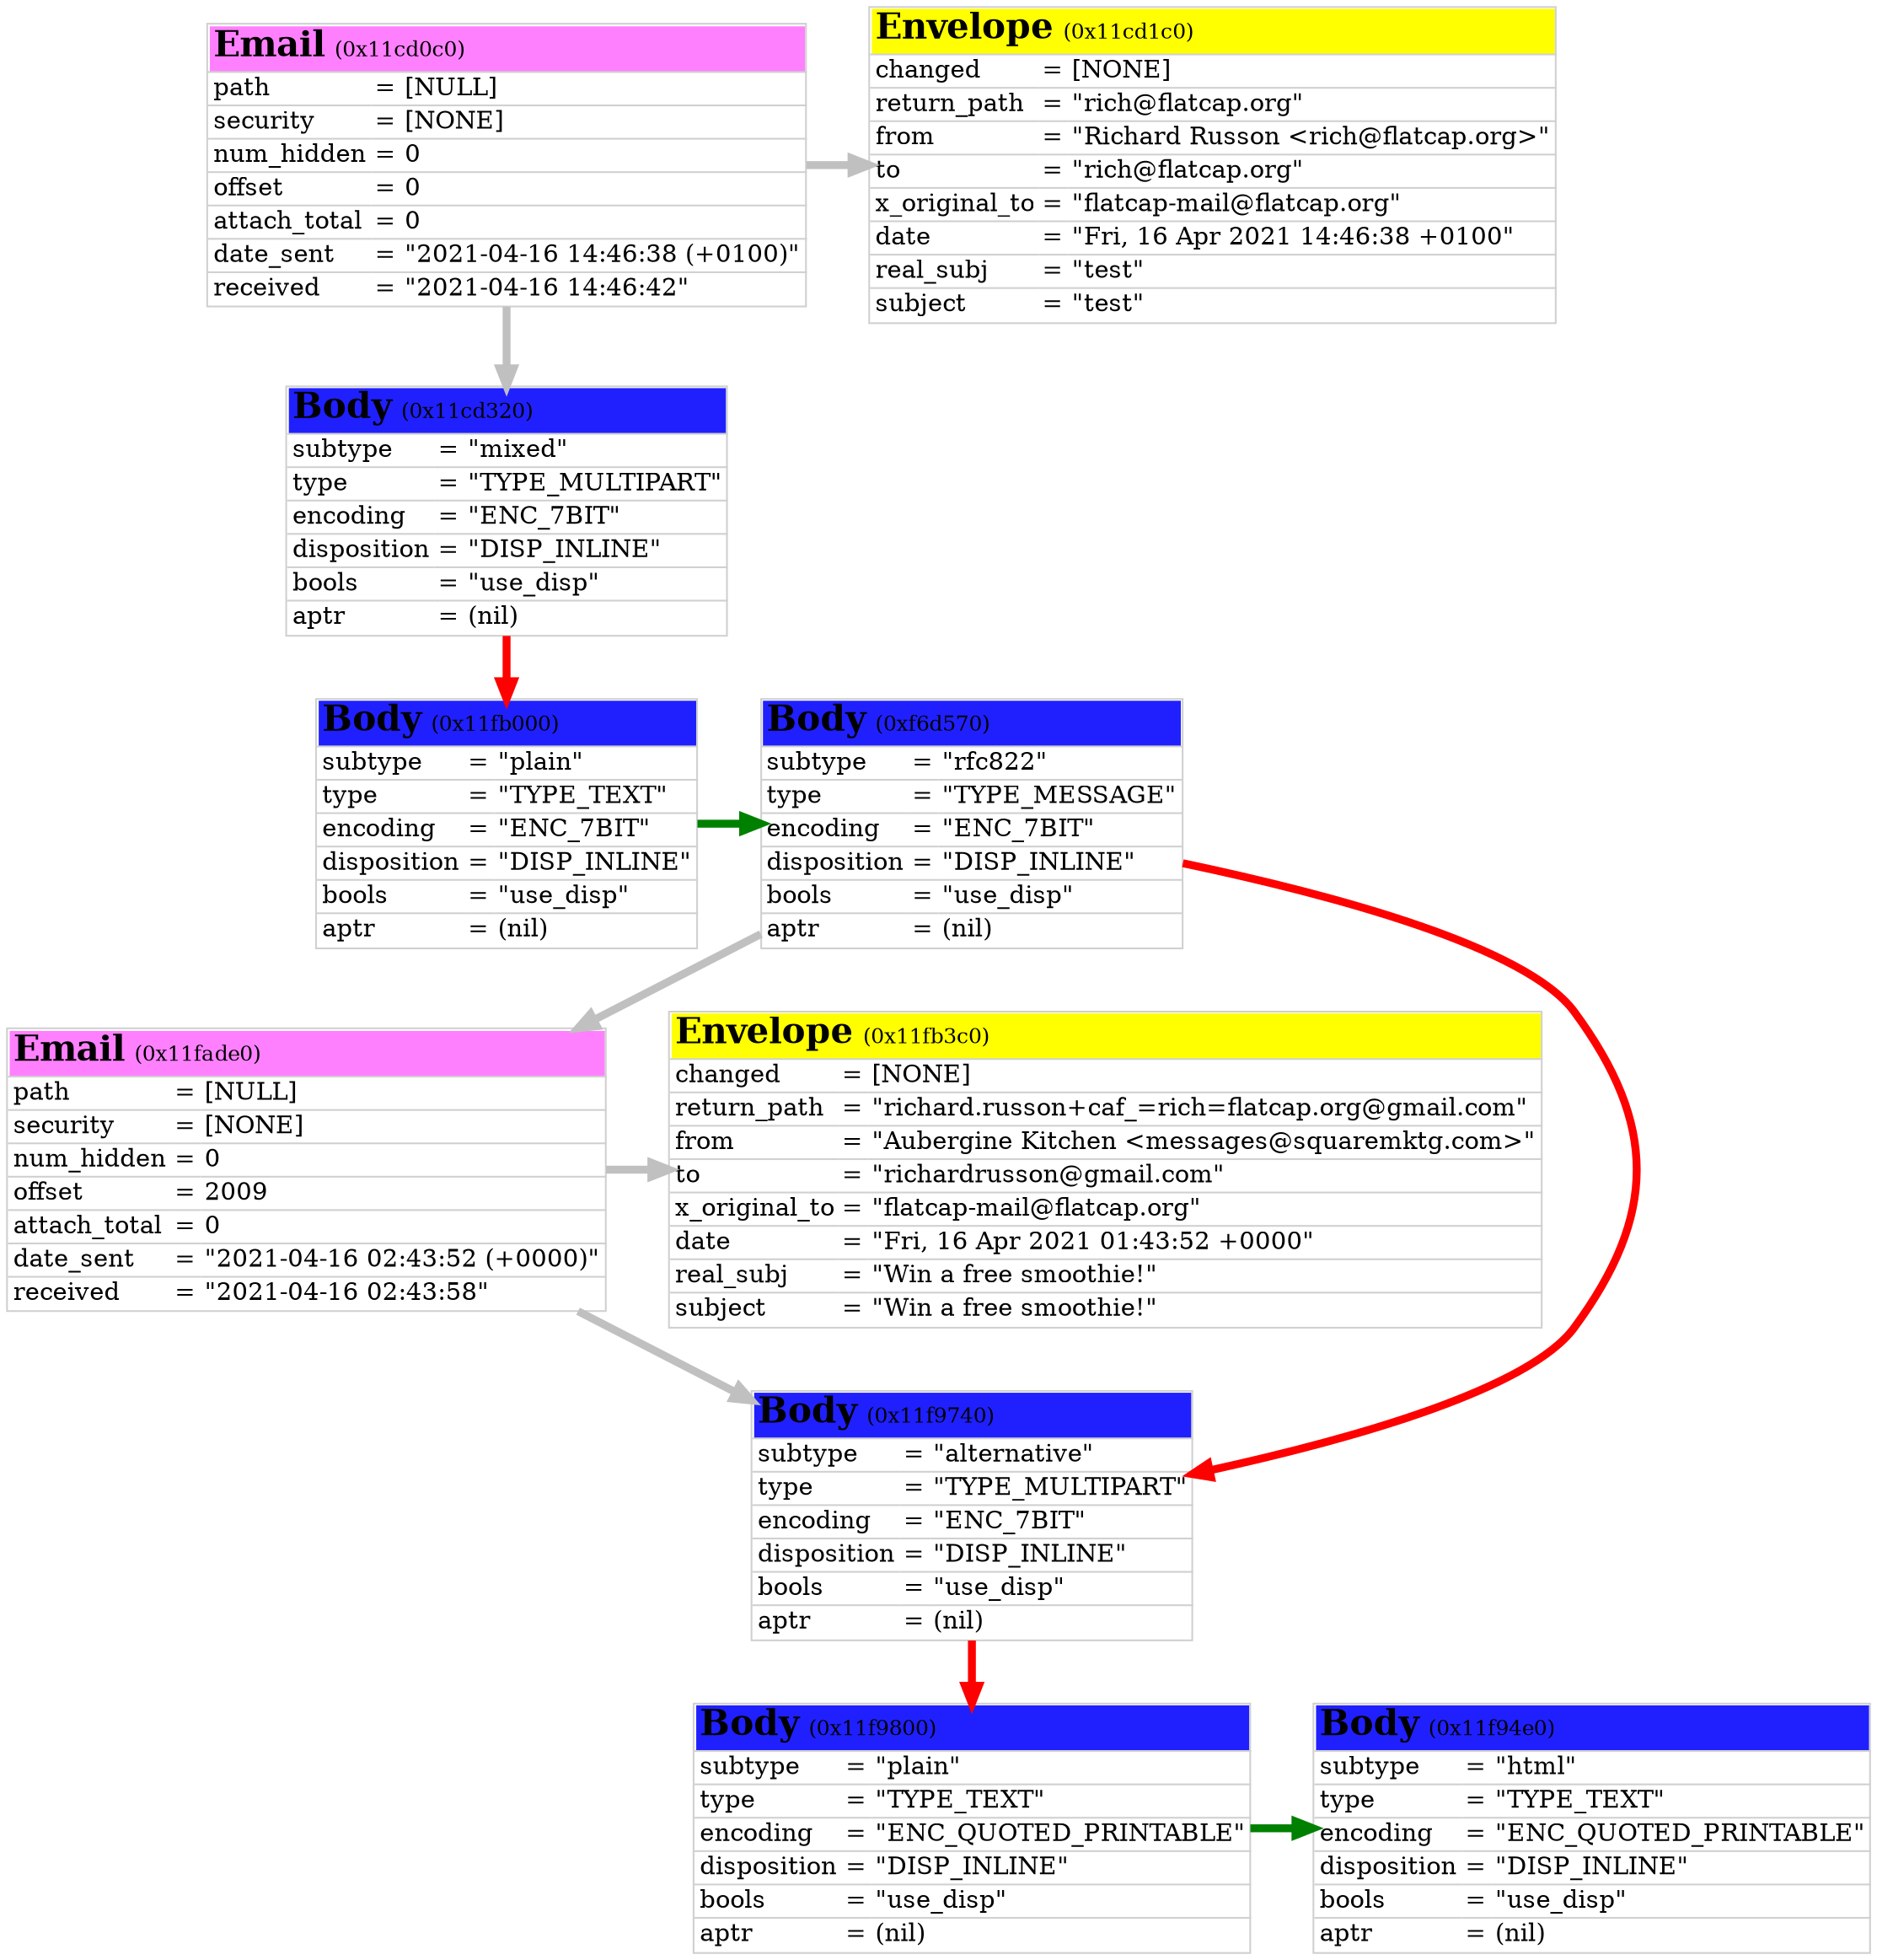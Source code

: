 digraph neomutt
{

	graph [
		rankdir="TB"
		nodesep="0.5"
		ranksep="0.5"
	];

	node [
		shape="plain"
	];

	edge [
		penwidth="4.5"
		arrowsize="1.0"
		color="#c0c0c0"
	];

	obj_0x11cd0c0 [
		label=<<table cellspacing="0" border="1" rows="*" color="#d0d0d0">
		<tr>
			<td border="0" align="left" bgcolor="#ff80ff" port="top" colspan="3"><font color="#000000" point-size="20"><b>Email</b></font> <font point-size="12">(0x11cd0c0)</font></td>
		</tr>
		<tr>
			<td border="0" align="left">path</td>
			<td border="0">=</td>
			<td border="0" align="left">[NULL]</td>
		</tr>
		<tr>
			<td border="0" align="left">security</td>
			<td border="0">=</td>
			<td border="0" align="left">[NONE]</td>
		</tr>
		<tr>
			<td border="0" align="left">num_hidden</td>
			<td border="0">=</td>
			<td border="0" align="left">0</td>
		</tr>
		<tr>
			<td border="0" align="left">offset</td>
			<td border="0">=</td>
			<td border="0" align="left">0</td>
		</tr>
		<tr>
			<td border="0" align="left">attach_total</td>
			<td border="0">=</td>
			<td border="0" align="left">0</td>
		</tr>
		<tr>
			<td border="0" align="left">date_sent</td>
			<td border="0">=</td>
			<td border="0" align="left">"2021-04-16 14:46:38 (+0100)"</td>
		</tr>
		<tr>
			<td border="0" align="left">received</td>
			<td border="0">=</td>
			<td border="0" align="left">"2021-04-16 14:46:42"</td>
		</tr>
		</table>>
	];

	obj_0x11cd320 [
		label=<<table cellspacing="0" border="1" rows="*" color="#d0d0d0">
		<tr>
			<td border="0" align="left" bgcolor="#2020ff" port="top" colspan="3"><font color="#000000" point-size="20"><b>Body</b></font> <font point-size="12">(0x11cd320)</font></td>
		</tr>
		<tr>
			<td border="0" align="left">subtype</td>
			<td border="0">=</td>
			<td border="0" align="left">"mixed"</td>
		</tr>
		<tr>
			<td border="0" align="left">type</td>
			<td border="0">=</td>
			<td border="0" align="left">"TYPE_MULTIPART"</td>
		</tr>
		<tr>
			<td border="0" align="left">encoding</td>
			<td border="0">=</td>
			<td border="0" align="left">"ENC_7BIT"</td>
		</tr>
		<tr>
			<td border="0" align="left">disposition</td>
			<td border="0">=</td>
			<td border="0" align="left">"DISP_INLINE"</td>
		</tr>
		<tr>
			<td border="0" align="left">bools</td>
			<td border="0">=</td>
			<td border="0" align="left">"use_disp"</td>
		</tr>
		<tr>
			<td border="0" align="left">aptr</td>
			<td border="0">=</td>
			<td border="0" align="left">(nil)</td>
		</tr>
		</table>>
	];

	obj_0x11fb000 [
		label=<<table cellspacing="0" border="1" rows="*" color="#d0d0d0">
		<tr>
			<td border="0" align="left" bgcolor="#2020ff" port="top" colspan="3"><font color="#000000" point-size="20"><b>Body</b></font> <font point-size="12">(0x11fb000)</font></td>
		</tr>
		<tr>
			<td border="0" align="left">subtype</td>
			<td border="0">=</td>
			<td border="0" align="left">"plain"</td>
		</tr>
		<tr>
			<td border="0" align="left">type</td>
			<td border="0">=</td>
			<td border="0" align="left">"TYPE_TEXT"</td>
		</tr>
		<tr>
			<td border="0" align="left">encoding</td>
			<td border="0">=</td>
			<td border="0" align="left">"ENC_7BIT"</td>
		</tr>
		<tr>
			<td border="0" align="left">disposition</td>
			<td border="0">=</td>
			<td border="0" align="left">"DISP_INLINE"</td>
		</tr>
		<tr>
			<td border="0" align="left">bools</td>
			<td border="0">=</td>
			<td border="0" align="left">"use_disp"</td>
		</tr>
		<tr>
			<td border="0" align="left">aptr</td>
			<td border="0">=</td>
			<td border="0" align="left">(nil)</td>
		</tr>
		</table>>
	];

	obj_0xf6d570 [
		label=<<table cellspacing="0" border="1" rows="*" color="#d0d0d0">
		<tr>
			<td border="0" align="left" bgcolor="#2020ff" port="top" colspan="3"><font color="#000000" point-size="20"><b>Body</b></font> <font point-size="12">(0xf6d570)</font></td>
		</tr>
		<tr>
			<td border="0" align="left">subtype</td>
			<td border="0">=</td>
			<td border="0" align="left">"rfc822"</td>
		</tr>
		<tr>
			<td border="0" align="left">type</td>
			<td border="0">=</td>
			<td border="0" align="left">"TYPE_MESSAGE"</td>
		</tr>
		<tr>
			<td border="0" align="left">encoding</td>
			<td border="0">=</td>
			<td border="0" align="left">"ENC_7BIT"</td>
		</tr>
		<tr>
			<td border="0" align="left">disposition</td>
			<td border="0">=</td>
			<td border="0" align="left">"DISP_INLINE"</td>
		</tr>
		<tr>
			<td border="0" align="left">bools</td>
			<td border="0">=</td>
			<td border="0" align="left">"use_disp"</td>
		</tr>
		<tr>
			<td border="0" align="left">aptr</td>
			<td border="0">=</td>
			<td border="0" align="left">(nil)</td>
		</tr>
		</table>>
	];

	obj_0x11fade0 [
		label=<<table cellspacing="0" border="1" rows="*" color="#d0d0d0">
		<tr>
			<td border="0" align="left" bgcolor="#ff80ff" port="top" colspan="3"><font color="#000000" point-size="20"><b>Email</b></font> <font point-size="12">(0x11fade0)</font></td>
		</tr>
		<tr>
			<td border="0" align="left">path</td>
			<td border="0">=</td>
			<td border="0" align="left">[NULL]</td>
		</tr>
		<tr>
			<td border="0" align="left">security</td>
			<td border="0">=</td>
			<td border="0" align="left">[NONE]</td>
		</tr>
		<tr>
			<td border="0" align="left">num_hidden</td>
			<td border="0">=</td>
			<td border="0" align="left">0</td>
		</tr>
		<tr>
			<td border="0" align="left">offset</td>
			<td border="0">=</td>
			<td border="0" align="left">2009</td>
		</tr>
		<tr>
			<td border="0" align="left">attach_total</td>
			<td border="0">=</td>
			<td border="0" align="left">0</td>
		</tr>
		<tr>
			<td border="0" align="left">date_sent</td>
			<td border="0">=</td>
			<td border="0" align="left">"2021-04-16 02:43:52 (+0000)"</td>
		</tr>
		<tr>
			<td border="0" align="left">received</td>
			<td border="0">=</td>
			<td border="0" align="left">"2021-04-16 02:43:58"</td>
		</tr>
		</table>>
	];

	obj_0x11f9740 [
		label=<<table cellspacing="0" border="1" rows="*" color="#d0d0d0">
		<tr>
			<td border="0" align="left" bgcolor="#2020ff" port="top" colspan="3"><font color="#000000" point-size="20"><b>Body</b></font> <font point-size="12">(0x11f9740)</font></td>
		</tr>
		<tr>
			<td border="0" align="left">subtype</td>
			<td border="0">=</td>
			<td border="0" align="left">"alternative"</td>
		</tr>
		<tr>
			<td border="0" align="left">type</td>
			<td border="0">=</td>
			<td border="0" align="left">"TYPE_MULTIPART"</td>
		</tr>
		<tr>
			<td border="0" align="left">encoding</td>
			<td border="0">=</td>
			<td border="0" align="left">"ENC_7BIT"</td>
		</tr>
		<tr>
			<td border="0" align="left">disposition</td>
			<td border="0">=</td>
			<td border="0" align="left">"DISP_INLINE"</td>
		</tr>
		<tr>
			<td border="0" align="left">bools</td>
			<td border="0">=</td>
			<td border="0" align="left">"use_disp"</td>
		</tr>
		<tr>
			<td border="0" align="left">aptr</td>
			<td border="0">=</td>
			<td border="0" align="left">(nil)</td>
		</tr>
		</table>>
	];

	obj_0x11f9800 [
		label=<<table cellspacing="0" border="1" rows="*" color="#d0d0d0">
		<tr>
			<td border="0" align="left" bgcolor="#2020ff" port="top" colspan="3"><font color="#000000" point-size="20"><b>Body</b></font> <font point-size="12">(0x11f9800)</font></td>
		</tr>
		<tr>
			<td border="0" align="left">subtype</td>
			<td border="0">=</td>
			<td border="0" align="left">"plain"</td>
		</tr>
		<tr>
			<td border="0" align="left">type</td>
			<td border="0">=</td>
			<td border="0" align="left">"TYPE_TEXT"</td>
		</tr>
		<tr>
			<td border="0" align="left">encoding</td>
			<td border="0">=</td>
			<td border="0" align="left">"ENC_QUOTED_PRINTABLE"</td>
		</tr>
		<tr>
			<td border="0" align="left">disposition</td>
			<td border="0">=</td>
			<td border="0" align="left">"DISP_INLINE"</td>
		</tr>
		<tr>
			<td border="0" align="left">bools</td>
			<td border="0">=</td>
			<td border="0" align="left">"use_disp"</td>
		</tr>
		<tr>
			<td border="0" align="left">aptr</td>
			<td border="0">=</td>
			<td border="0" align="left">(nil)</td>
		</tr>
		</table>>
	];

	obj_0x11f94e0 [
		label=<<table cellspacing="0" border="1" rows="*" color="#d0d0d0">
		<tr>
			<td border="0" align="left" bgcolor="#2020ff" port="top" colspan="3"><font color="#000000" point-size="20"><b>Body</b></font> <font point-size="12">(0x11f94e0)</font></td>
		</tr>
		<tr>
			<td border="0" align="left">subtype</td>
			<td border="0">=</td>
			<td border="0" align="left">"html"</td>
		</tr>
		<tr>
			<td border="0" align="left">type</td>
			<td border="0">=</td>
			<td border="0" align="left">"TYPE_TEXT"</td>
		</tr>
		<tr>
			<td border="0" align="left">encoding</td>
			<td border="0">=</td>
			<td border="0" align="left">"ENC_QUOTED_PRINTABLE"</td>
		</tr>
		<tr>
			<td border="0" align="left">disposition</td>
			<td border="0">=</td>
			<td border="0" align="left">"DISP_INLINE"</td>
		</tr>
		<tr>
			<td border="0" align="left">bools</td>
			<td border="0">=</td>
			<td border="0" align="left">"use_disp"</td>
		</tr>
		<tr>
			<td border="0" align="left">aptr</td>
			<td border="0">=</td>
			<td border="0" align="left">(nil)</td>
		</tr>
		</table>>
	];

	obj_0x11fb3c0 [
		label=<<table cellspacing="0" border="1" rows="*" color="#d0d0d0">
		<tr>
			<td border="0" align="left" bgcolor="#ffff00" port="top" colspan="3"><font color="#000000" point-size="20"><b>Envelope</b></font> <font point-size="12">(0x11fb3c0)</font></td>
		</tr>
		<tr>
			<td border="0" align="left">changed</td>
			<td border="0">=</td>
			<td border="0" align="left">[NONE]</td>
		</tr>
		<tr>
			<td border="0" align="left">return_path</td>
			<td border="0">=</td>
			<td border="0" align="left">"richard.russon+caf_=rich=flatcap.org@gmail.com"</td>
		</tr>
		<tr>
			<td border="0" align="left">from</td>
			<td border="0">=</td>
			<td border="0" align="left">"Aubergine Kitchen &lt;messages@squaremktg.com&gt;"</td>
		</tr>
		<tr>
			<td border="0" align="left">to</td>
			<td border="0">=</td>
			<td border="0" align="left">"richardrusson@gmail.com"</td>
		</tr>
		<tr>
			<td border="0" align="left">x_original_to</td>
			<td border="0">=</td>
			<td border="0" align="left">"flatcap-mail@flatcap.org"</td>
		</tr>
		<tr>
			<td border="0" align="left">date</td>
			<td border="0">=</td>
			<td border="0" align="left">"Fri, 16 Apr 2021 01:43:52 +0000"</td>
		</tr>
		<tr>
			<td border="0" align="left">real_subj</td>
			<td border="0">=</td>
			<td border="0" align="left">"Win a free smoothie!"</td>
		</tr>
		<tr>
			<td border="0" align="left">subject</td>
			<td border="0">=</td>
			<td border="0" align="left">"Win a free smoothie!"</td>
		</tr>
		</table>>
	];

	obj_0x11cd1c0 [
		label=<<table cellspacing="0" border="1" rows="*" color="#d0d0d0">
		<tr>
			<td border="0" align="left" bgcolor="#ffff00" port="top" colspan="3"><font color="#000000" point-size="20"><b>Envelope</b></font> <font point-size="12">(0x11cd1c0)</font></td>
		</tr>
		<tr>
			<td border="0" align="left">changed</td>
			<td border="0">=</td>
			<td border="0" align="left">[NONE]</td>
		</tr>
		<tr>
			<td border="0" align="left">return_path</td>
			<td border="0">=</td>
			<td border="0" align="left">"rich@flatcap.org"</td>
		</tr>
		<tr>
			<td border="0" align="left">from</td>
			<td border="0">=</td>
			<td border="0" align="left">"Richard Russon &lt;rich@flatcap.org&gt;"</td>
		</tr>
		<tr>
			<td border="0" align="left">to</td>
			<td border="0">=</td>
			<td border="0" align="left">"rich@flatcap.org"</td>
		</tr>
		<tr>
			<td border="0" align="left">x_original_to</td>
			<td border="0">=</td>
			<td border="0" align="left">"flatcap-mail@flatcap.org"</td>
		</tr>
		<tr>
			<td border="0" align="left">date</td>
			<td border="0">=</td>
			<td border="0" align="left">"Fri, 16 Apr 2021 14:46:38 +0100"</td>
		</tr>
		<tr>
			<td border="0" align="left">real_subj</td>
			<td border="0">=</td>
			<td border="0" align="left">"test"</td>
		</tr>
		<tr>
			<td border="0" align="left">subject</td>
			<td border="0">=</td>
			<td border="0" align="left">"test"</td>
		</tr>
		</table>>
	];


	obj_0x11f9800 -> obj_0x11f94e0 [  edgetooltip="Body->next" color="#008000" ];
	{ rank=same obj_0x11f9800 obj_0x11f94e0 };
	obj_0x11f9740 -> obj_0x11f9800 [  edgetooltip="Body->parts" color="#ff0000" ];
	obj_0x11fade0 -> obj_0x11f9740 [  edgetooltip="Email->body" color="#c0c0c0" ];
	obj_0x11fade0 -> obj_0x11fb3c0 [  edgetooltip="Email->env" color="#c0c0c0" ];
	{ rank=same obj_0x11fade0 obj_0x11fb3c0 };
	obj_0xf6d570 -> obj_0x11fade0 [  edgetooltip="Body->email" color="#c0c0c0" ];
	obj_0xf6d570 -> obj_0x11f9740 [  edgetooltip="Body->parts" color="#ff0000" ];
	obj_0x11fb000 -> obj_0xf6d570 [  edgetooltip="Body->next" color="#008000" ];
	{ rank=same obj_0x11fb000 obj_0xf6d570 };
	obj_0x11cd320 -> obj_0x11fb000 [  edgetooltip="Body->parts" color="#ff0000" ];
	obj_0x11cd0c0 -> obj_0x11cd320 [  edgetooltip="Email->body" color="#c0c0c0" ];
	obj_0x11cd0c0 -> obj_0x11cd1c0 [  edgetooltip="Email->env" color="#c0c0c0" ];
	{ rank=same obj_0x11cd0c0 obj_0x11cd1c0 };

}
